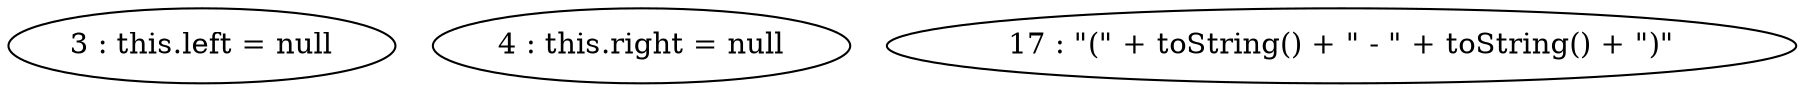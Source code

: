 digraph G {
"3 : this.left = null"
"4 : this.right = null"
"17 : \"(\" + toString() + \" - \" + toString() + \")\""
}